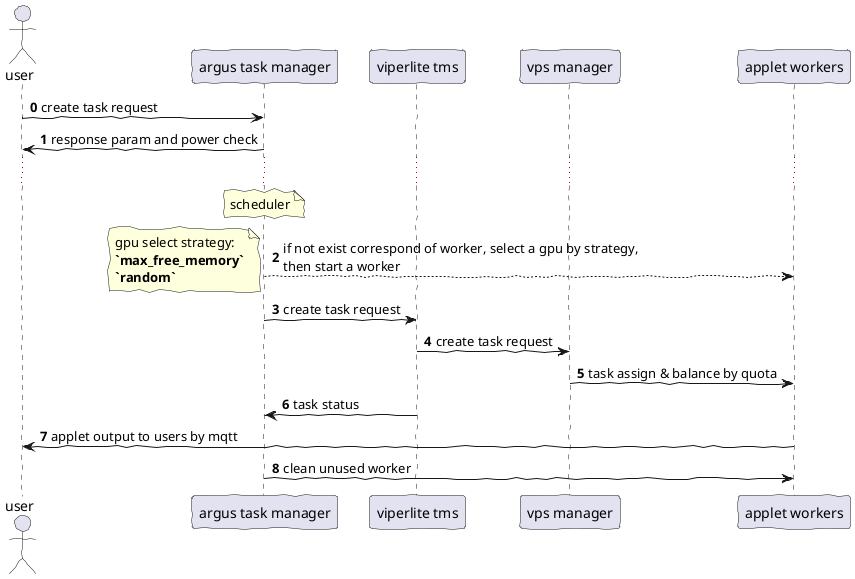 @startuml simple worker dispatcher
actor user as u
participant "argus task manager" as atm
participant "viperlite tms" as tms
participant "vps manager" as vm
participant "applet workers" as w
skinparam responseMessageBelowArrow true
skinparam handwritten true
autonumber 0
u -> atm : create task request
atm -> u : response param and power check
...
/ note over atm: scheduler
atm --> w: if not exist correspond of worker, select a gpu by strategy, \nthen start a worker
note left
gpu select strategy:
**`max_free_memory`**
**`random`**
end note
atm -> tms: create task request
tms -> vm : create task request
vm -> w: task assign & balance by quota
tms -> atm : task status
w -> u: applet output to users by mqtt
atm -> w: clean unused worker
@enduml
